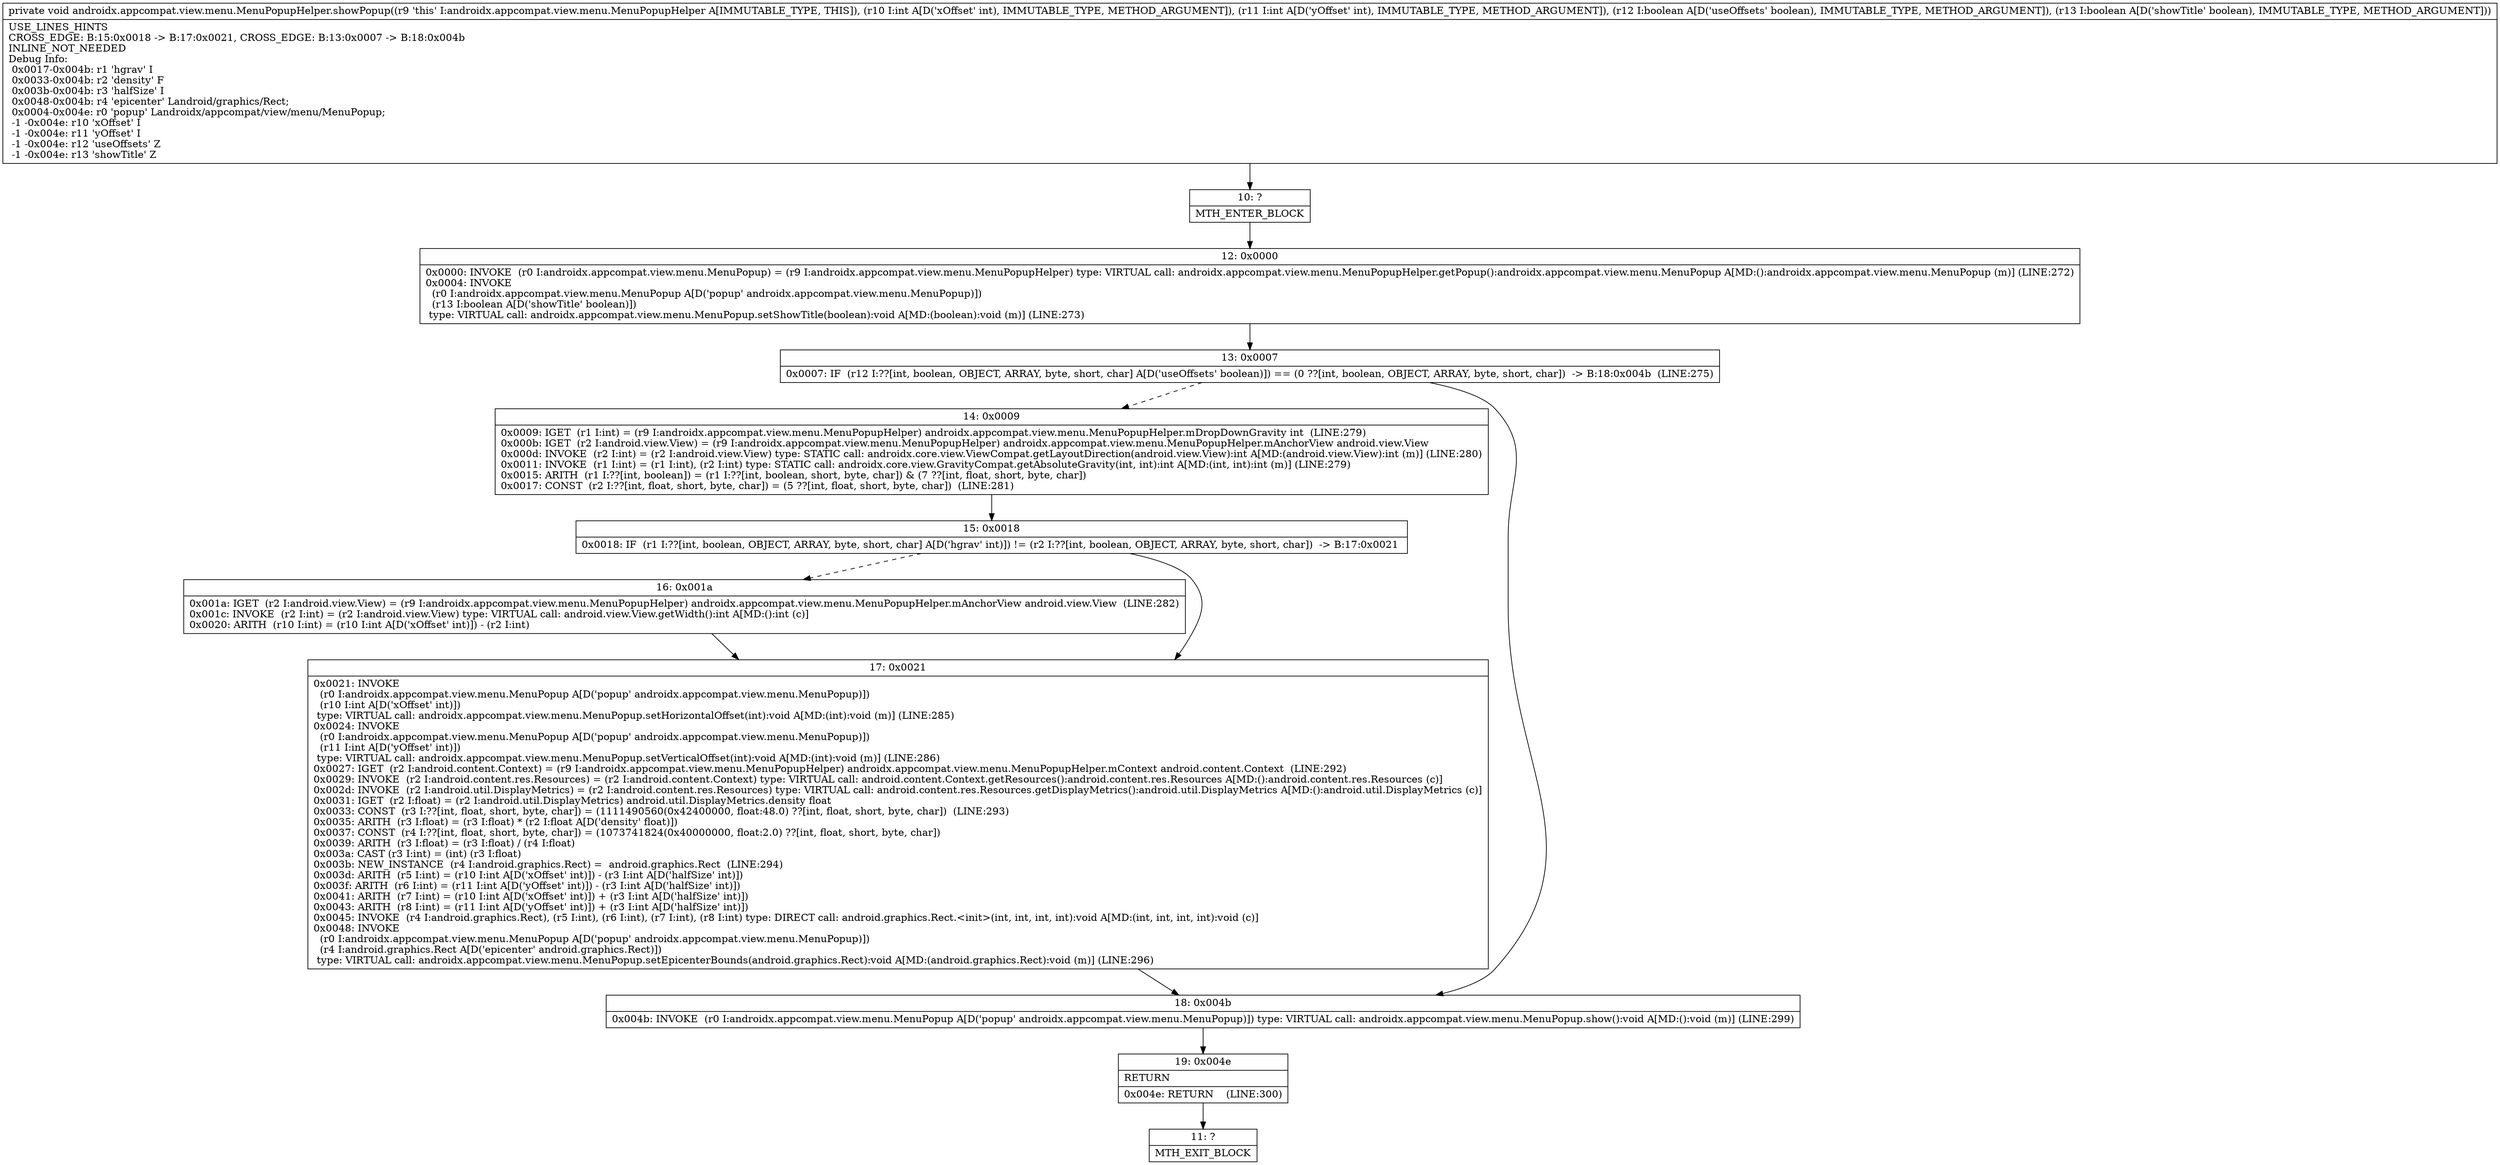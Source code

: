 digraph "CFG forandroidx.appcompat.view.menu.MenuPopupHelper.showPopup(IIZZ)V" {
Node_10 [shape=record,label="{10\:\ ?|MTH_ENTER_BLOCK\l}"];
Node_12 [shape=record,label="{12\:\ 0x0000|0x0000: INVOKE  (r0 I:androidx.appcompat.view.menu.MenuPopup) = (r9 I:androidx.appcompat.view.menu.MenuPopupHelper) type: VIRTUAL call: androidx.appcompat.view.menu.MenuPopupHelper.getPopup():androidx.appcompat.view.menu.MenuPopup A[MD:():androidx.appcompat.view.menu.MenuPopup (m)] (LINE:272)\l0x0004: INVOKE  \l  (r0 I:androidx.appcompat.view.menu.MenuPopup A[D('popup' androidx.appcompat.view.menu.MenuPopup)])\l  (r13 I:boolean A[D('showTitle' boolean)])\l type: VIRTUAL call: androidx.appcompat.view.menu.MenuPopup.setShowTitle(boolean):void A[MD:(boolean):void (m)] (LINE:273)\l}"];
Node_13 [shape=record,label="{13\:\ 0x0007|0x0007: IF  (r12 I:??[int, boolean, OBJECT, ARRAY, byte, short, char] A[D('useOffsets' boolean)]) == (0 ??[int, boolean, OBJECT, ARRAY, byte, short, char])  \-\> B:18:0x004b  (LINE:275)\l}"];
Node_14 [shape=record,label="{14\:\ 0x0009|0x0009: IGET  (r1 I:int) = (r9 I:androidx.appcompat.view.menu.MenuPopupHelper) androidx.appcompat.view.menu.MenuPopupHelper.mDropDownGravity int  (LINE:279)\l0x000b: IGET  (r2 I:android.view.View) = (r9 I:androidx.appcompat.view.menu.MenuPopupHelper) androidx.appcompat.view.menu.MenuPopupHelper.mAnchorView android.view.View \l0x000d: INVOKE  (r2 I:int) = (r2 I:android.view.View) type: STATIC call: androidx.core.view.ViewCompat.getLayoutDirection(android.view.View):int A[MD:(android.view.View):int (m)] (LINE:280)\l0x0011: INVOKE  (r1 I:int) = (r1 I:int), (r2 I:int) type: STATIC call: androidx.core.view.GravityCompat.getAbsoluteGravity(int, int):int A[MD:(int, int):int (m)] (LINE:279)\l0x0015: ARITH  (r1 I:??[int, boolean]) = (r1 I:??[int, boolean, short, byte, char]) & (7 ??[int, float, short, byte, char]) \l0x0017: CONST  (r2 I:??[int, float, short, byte, char]) = (5 ??[int, float, short, byte, char])  (LINE:281)\l}"];
Node_15 [shape=record,label="{15\:\ 0x0018|0x0018: IF  (r1 I:??[int, boolean, OBJECT, ARRAY, byte, short, char] A[D('hgrav' int)]) != (r2 I:??[int, boolean, OBJECT, ARRAY, byte, short, char])  \-\> B:17:0x0021 \l}"];
Node_16 [shape=record,label="{16\:\ 0x001a|0x001a: IGET  (r2 I:android.view.View) = (r9 I:androidx.appcompat.view.menu.MenuPopupHelper) androidx.appcompat.view.menu.MenuPopupHelper.mAnchorView android.view.View  (LINE:282)\l0x001c: INVOKE  (r2 I:int) = (r2 I:android.view.View) type: VIRTUAL call: android.view.View.getWidth():int A[MD:():int (c)]\l0x0020: ARITH  (r10 I:int) = (r10 I:int A[D('xOffset' int)]) \- (r2 I:int) \l}"];
Node_17 [shape=record,label="{17\:\ 0x0021|0x0021: INVOKE  \l  (r0 I:androidx.appcompat.view.menu.MenuPopup A[D('popup' androidx.appcompat.view.menu.MenuPopup)])\l  (r10 I:int A[D('xOffset' int)])\l type: VIRTUAL call: androidx.appcompat.view.menu.MenuPopup.setHorizontalOffset(int):void A[MD:(int):void (m)] (LINE:285)\l0x0024: INVOKE  \l  (r0 I:androidx.appcompat.view.menu.MenuPopup A[D('popup' androidx.appcompat.view.menu.MenuPopup)])\l  (r11 I:int A[D('yOffset' int)])\l type: VIRTUAL call: androidx.appcompat.view.menu.MenuPopup.setVerticalOffset(int):void A[MD:(int):void (m)] (LINE:286)\l0x0027: IGET  (r2 I:android.content.Context) = (r9 I:androidx.appcompat.view.menu.MenuPopupHelper) androidx.appcompat.view.menu.MenuPopupHelper.mContext android.content.Context  (LINE:292)\l0x0029: INVOKE  (r2 I:android.content.res.Resources) = (r2 I:android.content.Context) type: VIRTUAL call: android.content.Context.getResources():android.content.res.Resources A[MD:():android.content.res.Resources (c)]\l0x002d: INVOKE  (r2 I:android.util.DisplayMetrics) = (r2 I:android.content.res.Resources) type: VIRTUAL call: android.content.res.Resources.getDisplayMetrics():android.util.DisplayMetrics A[MD:():android.util.DisplayMetrics (c)]\l0x0031: IGET  (r2 I:float) = (r2 I:android.util.DisplayMetrics) android.util.DisplayMetrics.density float \l0x0033: CONST  (r3 I:??[int, float, short, byte, char]) = (1111490560(0x42400000, float:48.0) ??[int, float, short, byte, char])  (LINE:293)\l0x0035: ARITH  (r3 I:float) = (r3 I:float) * (r2 I:float A[D('density' float)]) \l0x0037: CONST  (r4 I:??[int, float, short, byte, char]) = (1073741824(0x40000000, float:2.0) ??[int, float, short, byte, char]) \l0x0039: ARITH  (r3 I:float) = (r3 I:float) \/ (r4 I:float) \l0x003a: CAST (r3 I:int) = (int) (r3 I:float) \l0x003b: NEW_INSTANCE  (r4 I:android.graphics.Rect) =  android.graphics.Rect  (LINE:294)\l0x003d: ARITH  (r5 I:int) = (r10 I:int A[D('xOffset' int)]) \- (r3 I:int A[D('halfSize' int)]) \l0x003f: ARITH  (r6 I:int) = (r11 I:int A[D('yOffset' int)]) \- (r3 I:int A[D('halfSize' int)]) \l0x0041: ARITH  (r7 I:int) = (r10 I:int A[D('xOffset' int)]) + (r3 I:int A[D('halfSize' int)]) \l0x0043: ARITH  (r8 I:int) = (r11 I:int A[D('yOffset' int)]) + (r3 I:int A[D('halfSize' int)]) \l0x0045: INVOKE  (r4 I:android.graphics.Rect), (r5 I:int), (r6 I:int), (r7 I:int), (r8 I:int) type: DIRECT call: android.graphics.Rect.\<init\>(int, int, int, int):void A[MD:(int, int, int, int):void (c)]\l0x0048: INVOKE  \l  (r0 I:androidx.appcompat.view.menu.MenuPopup A[D('popup' androidx.appcompat.view.menu.MenuPopup)])\l  (r4 I:android.graphics.Rect A[D('epicenter' android.graphics.Rect)])\l type: VIRTUAL call: androidx.appcompat.view.menu.MenuPopup.setEpicenterBounds(android.graphics.Rect):void A[MD:(android.graphics.Rect):void (m)] (LINE:296)\l}"];
Node_18 [shape=record,label="{18\:\ 0x004b|0x004b: INVOKE  (r0 I:androidx.appcompat.view.menu.MenuPopup A[D('popup' androidx.appcompat.view.menu.MenuPopup)]) type: VIRTUAL call: androidx.appcompat.view.menu.MenuPopup.show():void A[MD:():void (m)] (LINE:299)\l}"];
Node_19 [shape=record,label="{19\:\ 0x004e|RETURN\l|0x004e: RETURN    (LINE:300)\l}"];
Node_11 [shape=record,label="{11\:\ ?|MTH_EXIT_BLOCK\l}"];
MethodNode[shape=record,label="{private void androidx.appcompat.view.menu.MenuPopupHelper.showPopup((r9 'this' I:androidx.appcompat.view.menu.MenuPopupHelper A[IMMUTABLE_TYPE, THIS]), (r10 I:int A[D('xOffset' int), IMMUTABLE_TYPE, METHOD_ARGUMENT]), (r11 I:int A[D('yOffset' int), IMMUTABLE_TYPE, METHOD_ARGUMENT]), (r12 I:boolean A[D('useOffsets' boolean), IMMUTABLE_TYPE, METHOD_ARGUMENT]), (r13 I:boolean A[D('showTitle' boolean), IMMUTABLE_TYPE, METHOD_ARGUMENT]))  | USE_LINES_HINTS\lCROSS_EDGE: B:15:0x0018 \-\> B:17:0x0021, CROSS_EDGE: B:13:0x0007 \-\> B:18:0x004b\lINLINE_NOT_NEEDED\lDebug Info:\l  0x0017\-0x004b: r1 'hgrav' I\l  0x0033\-0x004b: r2 'density' F\l  0x003b\-0x004b: r3 'halfSize' I\l  0x0048\-0x004b: r4 'epicenter' Landroid\/graphics\/Rect;\l  0x0004\-0x004e: r0 'popup' Landroidx\/appcompat\/view\/menu\/MenuPopup;\l  \-1 \-0x004e: r10 'xOffset' I\l  \-1 \-0x004e: r11 'yOffset' I\l  \-1 \-0x004e: r12 'useOffsets' Z\l  \-1 \-0x004e: r13 'showTitle' Z\l}"];
MethodNode -> Node_10;Node_10 -> Node_12;
Node_12 -> Node_13;
Node_13 -> Node_14[style=dashed];
Node_13 -> Node_18;
Node_14 -> Node_15;
Node_15 -> Node_16[style=dashed];
Node_15 -> Node_17;
Node_16 -> Node_17;
Node_17 -> Node_18;
Node_18 -> Node_19;
Node_19 -> Node_11;
}

